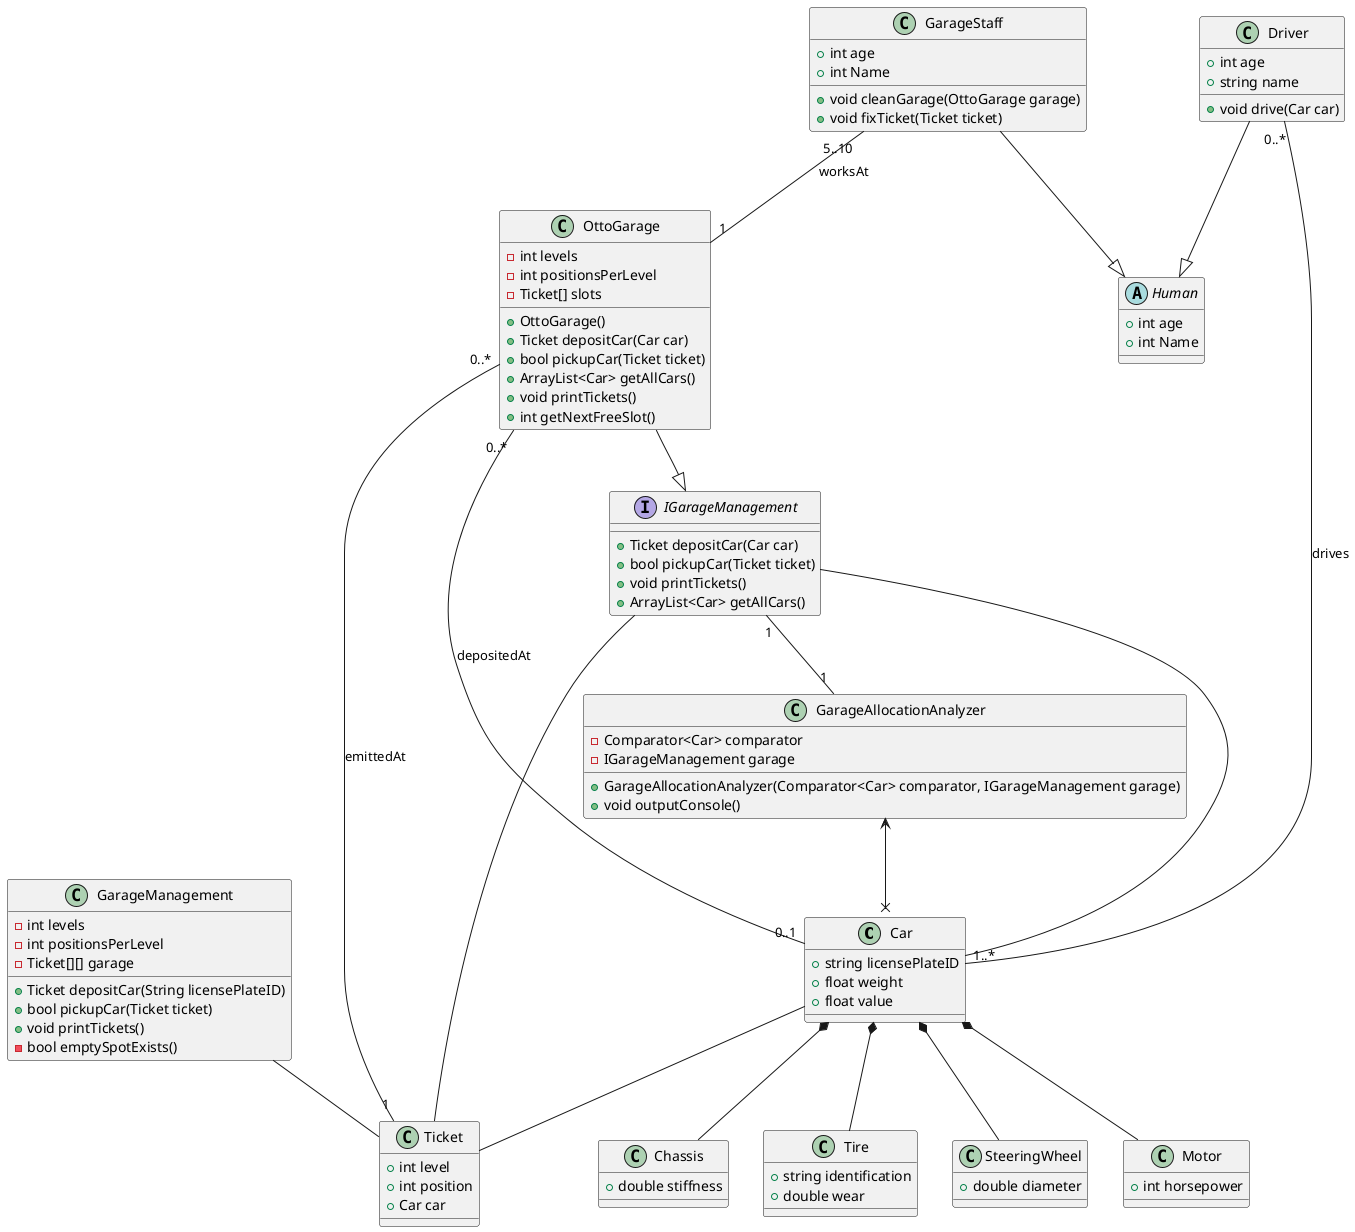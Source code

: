  @startuml ottopark
 class Car{
     + string licensePlateID
     + float weight
     + float value
 }

 class Ticket{
     + int level
     + int position
     + Car car 
 }

class GarageManagement{
    - int levels
    - int positionsPerLevel
    - Ticket[][] garage

    + Ticket depositCar(String licensePlateID)
    + bool pickupCar(Ticket ticket)
    + void printTickets()
    - bool emptySpotExists()
}

class OttoGarage{
    - int levels
    - int positionsPerLevel
    - Ticket[] slots

    + OttoGarage()
    + Ticket depositCar(Car car)
    + bool pickupCar(Ticket ticket)
    + ArrayList<Car> getAllCars()
    + void printTickets()
    + int getNextFreeSlot()
}

class GarageAllocationAnalyzer{
    - Comparator<Car> comparator
    - IGarageManagement garage
    + GarageAllocationAnalyzer(Comparator<Car> comparator, IGarageManagement garage)
    + void outputConsole()
}

interface IGarageManagement{
    + Ticket depositCar(Car car)
    + bool pickupCar(Ticket ticket)
    + void printTickets()
    + ArrayList<Car> getAllCars()
}

class Driver{
    + int age
    + string name
    + void drive(Car car)
}

abstract class Human{
    + int age
    + int Name
}

class GarageStaff{
    + int age
    + int Name
    + void cleanGarage(OttoGarage garage)
    + void fixTicket(Ticket ticket)
}

class Motor{
    + int horsepower
}

class Chassis{
    + double stiffness

}

class Tire{
    + string identification
    + double wear

}

class SteeringWheel{
    + double diameter
}


OttoGarage --|> IGarageManagement
OttoGarage "0..*" -- "0..1" Car : "depositedAt"
OttoGarage "0..*" -- "1" Ticket : "emittedAt"
Car -- Ticket
GarageManagement -- Ticket
IGarageManagement -- Ticket
IGarageManagement -- Car
GarageAllocationAnalyzer <--x Car
Driver "0..*" -- "1..*" Car : "drives"
Driver --|> Human
GarageStaff --|> Human
GarageStaff "5..10" -- "1" OttoGarage : "worksAt"
IGarageManagement "1" -- "1" GarageAllocationAnalyzer
Car *-- Tire
Car *-- SteeringWheel
Car *-- Motor
Car *-- Chassis
@enduml
